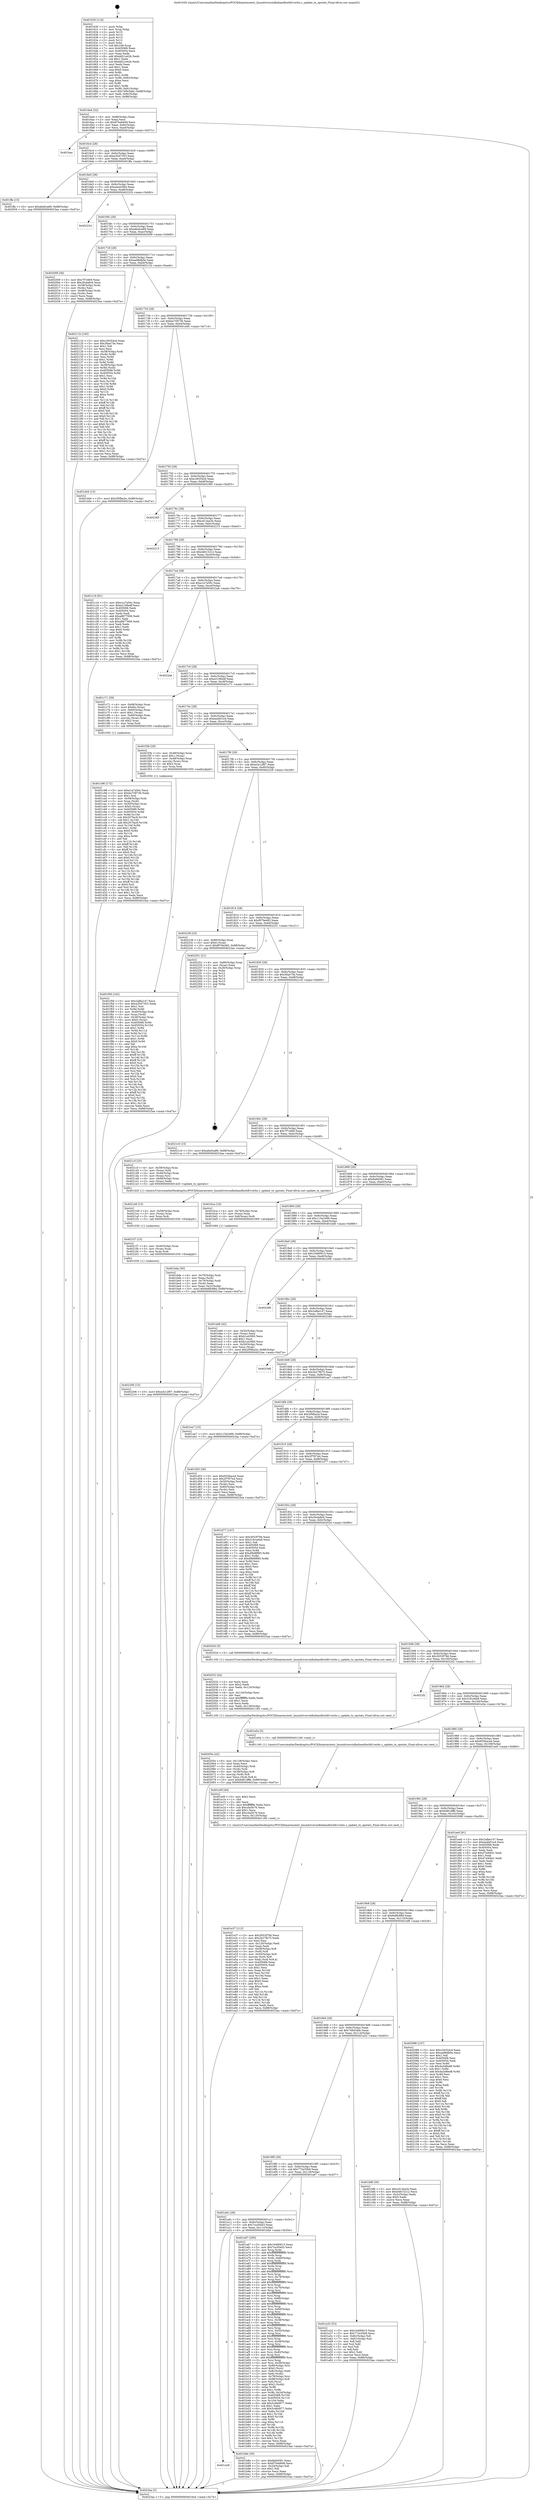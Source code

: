 digraph "0x401630" {
  label = "0x401630 (/mnt/c/Users/mathe/Desktop/tcc/POCII/binaries/extr_linuxdriversinfinibandhwhfi1verbs.c_update_tx_opstats_Final-ollvm.out::main(0))"
  labelloc = "t"
  node[shape=record]

  Entry [label="",width=0.3,height=0.3,shape=circle,fillcolor=black,style=filled]
  "0x4016a4" [label="{
     0x4016a4 [32]\l
     | [instrs]\l
     &nbsp;&nbsp;0x4016a4 \<+6\>: mov -0x88(%rbp),%eax\l
     &nbsp;&nbsp;0x4016aa \<+2\>: mov %eax,%ecx\l
     &nbsp;&nbsp;0x4016ac \<+6\>: sub $0x87beb848,%ecx\l
     &nbsp;&nbsp;0x4016b2 \<+6\>: mov %eax,-0x9c(%rbp)\l
     &nbsp;&nbsp;0x4016b8 \<+6\>: mov %ecx,-0xa0(%rbp)\l
     &nbsp;&nbsp;0x4016be \<+6\>: je 0000000000401bac \<main+0x57c\>\l
  }"]
  "0x401bac" [label="{
     0x401bac\l
  }", style=dashed]
  "0x4016c4" [label="{
     0x4016c4 [28]\l
     | [instrs]\l
     &nbsp;&nbsp;0x4016c4 \<+5\>: jmp 00000000004016c9 \<main+0x99\>\l
     &nbsp;&nbsp;0x4016c9 \<+6\>: mov -0x9c(%rbp),%eax\l
     &nbsp;&nbsp;0x4016cf \<+5\>: sub $0xa35d7353,%eax\l
     &nbsp;&nbsp;0x4016d4 \<+6\>: mov %eax,-0xa4(%rbp)\l
     &nbsp;&nbsp;0x4016da \<+6\>: je 0000000000401ffa \<main+0x9ca\>\l
  }"]
  Exit [label="",width=0.3,height=0.3,shape=circle,fillcolor=black,style=filled,peripheries=2]
  "0x401ffa" [label="{
     0x401ffa [15]\l
     | [instrs]\l
     &nbsp;&nbsp;0x401ffa \<+10\>: movl $0xa6a0ca89,-0x88(%rbp)\l
     &nbsp;&nbsp;0x402004 \<+5\>: jmp 00000000004023aa \<main+0xd7a\>\l
  }"]
  "0x4016e0" [label="{
     0x4016e0 [28]\l
     | [instrs]\l
     &nbsp;&nbsp;0x4016e0 \<+5\>: jmp 00000000004016e5 \<main+0xb5\>\l
     &nbsp;&nbsp;0x4016e5 \<+6\>: mov -0x9c(%rbp),%eax\l
     &nbsp;&nbsp;0x4016eb \<+5\>: sub $0xa4a4c0b4,%eax\l
     &nbsp;&nbsp;0x4016f0 \<+6\>: mov %eax,-0xa8(%rbp)\l
     &nbsp;&nbsp;0x4016f6 \<+6\>: je 0000000000402224 \<main+0xbf4\>\l
  }"]
  "0x402206" [label="{
     0x402206 [15]\l
     | [instrs]\l
     &nbsp;&nbsp;0x402206 \<+10\>: movl $0xecb12f87,-0x88(%rbp)\l
     &nbsp;&nbsp;0x402210 \<+5\>: jmp 00000000004023aa \<main+0xd7a\>\l
  }"]
  "0x402224" [label="{
     0x402224\l
  }", style=dashed]
  "0x4016fc" [label="{
     0x4016fc [28]\l
     | [instrs]\l
     &nbsp;&nbsp;0x4016fc \<+5\>: jmp 0000000000401701 \<main+0xd1\>\l
     &nbsp;&nbsp;0x401701 \<+6\>: mov -0x9c(%rbp),%eax\l
     &nbsp;&nbsp;0x401707 \<+5\>: sub $0xa6a0ca89,%eax\l
     &nbsp;&nbsp;0x40170c \<+6\>: mov %eax,-0xac(%rbp)\l
     &nbsp;&nbsp;0x401712 \<+6\>: je 0000000000402009 \<main+0x9d9\>\l
  }"]
  "0x4021f7" [label="{
     0x4021f7 [15]\l
     | [instrs]\l
     &nbsp;&nbsp;0x4021f7 \<+4\>: mov -0x40(%rbp),%rax\l
     &nbsp;&nbsp;0x4021fb \<+3\>: mov (%rax),%rax\l
     &nbsp;&nbsp;0x4021fe \<+3\>: mov %rax,%rdi\l
     &nbsp;&nbsp;0x402201 \<+5\>: call 0000000000401030 \<free@plt\>\l
     | [calls]\l
     &nbsp;&nbsp;0x401030 \{1\} (unknown)\l
  }"]
  "0x402009" [label="{
     0x402009 [36]\l
     | [instrs]\l
     &nbsp;&nbsp;0x402009 \<+5\>: mov $0x7f7c669,%eax\l
     &nbsp;&nbsp;0x40200e \<+5\>: mov $0x2fcda8c6,%ecx\l
     &nbsp;&nbsp;0x402013 \<+4\>: mov -0x38(%rbp),%rdx\l
     &nbsp;&nbsp;0x402017 \<+2\>: mov (%rdx),%esi\l
     &nbsp;&nbsp;0x402019 \<+4\>: mov -0x48(%rbp),%rdx\l
     &nbsp;&nbsp;0x40201d \<+2\>: cmp (%rdx),%esi\l
     &nbsp;&nbsp;0x40201f \<+3\>: cmovl %ecx,%eax\l
     &nbsp;&nbsp;0x402022 \<+6\>: mov %eax,-0x88(%rbp)\l
     &nbsp;&nbsp;0x402028 \<+5\>: jmp 00000000004023aa \<main+0xd7a\>\l
  }"]
  "0x401718" [label="{
     0x401718 [28]\l
     | [instrs]\l
     &nbsp;&nbsp;0x401718 \<+5\>: jmp 000000000040171d \<main+0xed\>\l
     &nbsp;&nbsp;0x40171d \<+6\>: mov -0x9c(%rbp),%eax\l
     &nbsp;&nbsp;0x401723 \<+5\>: sub $0xaa98db0e,%eax\l
     &nbsp;&nbsp;0x401728 \<+6\>: mov %eax,-0xb0(%rbp)\l
     &nbsp;&nbsp;0x40172e \<+6\>: je 000000000040211b \<main+0xaeb\>\l
  }"]
  "0x4021e8" [label="{
     0x4021e8 [15]\l
     | [instrs]\l
     &nbsp;&nbsp;0x4021e8 \<+4\>: mov -0x58(%rbp),%rax\l
     &nbsp;&nbsp;0x4021ec \<+3\>: mov (%rax),%rax\l
     &nbsp;&nbsp;0x4021ef \<+3\>: mov %rax,%rdi\l
     &nbsp;&nbsp;0x4021f2 \<+5\>: call 0000000000401030 \<free@plt\>\l
     | [calls]\l
     &nbsp;&nbsp;0x401030 \{1\} (unknown)\l
  }"]
  "0x40211b" [label="{
     0x40211b [165]\l
     | [instrs]\l
     &nbsp;&nbsp;0x40211b \<+5\>: mov $0xc28354cd,%eax\l
     &nbsp;&nbsp;0x402120 \<+5\>: mov $0x36ae75e,%ecx\l
     &nbsp;&nbsp;0x402125 \<+2\>: mov $0x1,%dl\l
     &nbsp;&nbsp;0x402127 \<+2\>: xor %esi,%esi\l
     &nbsp;&nbsp;0x402129 \<+4\>: mov -0x38(%rbp),%rdi\l
     &nbsp;&nbsp;0x40212d \<+3\>: mov (%rdi),%r8d\l
     &nbsp;&nbsp;0x402130 \<+3\>: mov %esi,%r9d\l
     &nbsp;&nbsp;0x402133 \<+4\>: sub $0x1,%r9d\l
     &nbsp;&nbsp;0x402137 \<+3\>: sub %r9d,%r8d\l
     &nbsp;&nbsp;0x40213a \<+4\>: mov -0x38(%rbp),%rdi\l
     &nbsp;&nbsp;0x40213e \<+3\>: mov %r8d,(%rdi)\l
     &nbsp;&nbsp;0x402141 \<+8\>: mov 0x405068,%r8d\l
     &nbsp;&nbsp;0x402149 \<+8\>: mov 0x405054,%r9d\l
     &nbsp;&nbsp;0x402151 \<+3\>: sub $0x1,%esi\l
     &nbsp;&nbsp;0x402154 \<+3\>: mov %r8d,%r10d\l
     &nbsp;&nbsp;0x402157 \<+3\>: add %esi,%r10d\l
     &nbsp;&nbsp;0x40215a \<+4\>: imul %r10d,%r8d\l
     &nbsp;&nbsp;0x40215e \<+4\>: and $0x1,%r8d\l
     &nbsp;&nbsp;0x402162 \<+4\>: cmp $0x0,%r8d\l
     &nbsp;&nbsp;0x402166 \<+4\>: sete %r11b\l
     &nbsp;&nbsp;0x40216a \<+4\>: cmp $0xa,%r9d\l
     &nbsp;&nbsp;0x40216e \<+3\>: setl %bl\l
     &nbsp;&nbsp;0x402171 \<+3\>: mov %r11b,%r14b\l
     &nbsp;&nbsp;0x402174 \<+4\>: xor $0xff,%r14b\l
     &nbsp;&nbsp;0x402178 \<+3\>: mov %bl,%r15b\l
     &nbsp;&nbsp;0x40217b \<+4\>: xor $0xff,%r15b\l
     &nbsp;&nbsp;0x40217f \<+3\>: xor $0x0,%dl\l
     &nbsp;&nbsp;0x402182 \<+3\>: mov %r14b,%r12b\l
     &nbsp;&nbsp;0x402185 \<+4\>: and $0x0,%r12b\l
     &nbsp;&nbsp;0x402189 \<+3\>: and %dl,%r11b\l
     &nbsp;&nbsp;0x40218c \<+3\>: mov %r15b,%r13b\l
     &nbsp;&nbsp;0x40218f \<+4\>: and $0x0,%r13b\l
     &nbsp;&nbsp;0x402193 \<+2\>: and %dl,%bl\l
     &nbsp;&nbsp;0x402195 \<+3\>: or %r11b,%r12b\l
     &nbsp;&nbsp;0x402198 \<+3\>: or %bl,%r13b\l
     &nbsp;&nbsp;0x40219b \<+3\>: xor %r13b,%r12b\l
     &nbsp;&nbsp;0x40219e \<+3\>: or %r15b,%r14b\l
     &nbsp;&nbsp;0x4021a1 \<+4\>: xor $0xff,%r14b\l
     &nbsp;&nbsp;0x4021a5 \<+3\>: or $0x0,%dl\l
     &nbsp;&nbsp;0x4021a8 \<+3\>: and %dl,%r14b\l
     &nbsp;&nbsp;0x4021ab \<+3\>: or %r14b,%r12b\l
     &nbsp;&nbsp;0x4021ae \<+4\>: test $0x1,%r12b\l
     &nbsp;&nbsp;0x4021b2 \<+3\>: cmovne %ecx,%eax\l
     &nbsp;&nbsp;0x4021b5 \<+6\>: mov %eax,-0x88(%rbp)\l
     &nbsp;&nbsp;0x4021bb \<+5\>: jmp 00000000004023aa \<main+0xd7a\>\l
  }"]
  "0x401734" [label="{
     0x401734 [28]\l
     | [instrs]\l
     &nbsp;&nbsp;0x401734 \<+5\>: jmp 0000000000401739 \<main+0x109\>\l
     &nbsp;&nbsp;0x401739 \<+6\>: mov -0x9c(%rbp),%eax\l
     &nbsp;&nbsp;0x40173f \<+5\>: sub $0xba759736,%eax\l
     &nbsp;&nbsp;0x401744 \<+6\>: mov %eax,-0xb4(%rbp)\l
     &nbsp;&nbsp;0x40174a \<+6\>: je 0000000000401d44 \<main+0x714\>\l
  }"]
  "0x40205e" [label="{
     0x40205e [42]\l
     | [instrs]\l
     &nbsp;&nbsp;0x40205e \<+6\>: mov -0x128(%rbp),%ecx\l
     &nbsp;&nbsp;0x402064 \<+3\>: imul %eax,%ecx\l
     &nbsp;&nbsp;0x402067 \<+4\>: mov -0x40(%rbp),%rdi\l
     &nbsp;&nbsp;0x40206b \<+3\>: mov (%rdi),%rdi\l
     &nbsp;&nbsp;0x40206e \<+4\>: mov -0x38(%rbp),%r8\l
     &nbsp;&nbsp;0x402072 \<+3\>: movslq (%r8),%r8\l
     &nbsp;&nbsp;0x402075 \<+4\>: mov %ecx,(%rdi,%r8,4)\l
     &nbsp;&nbsp;0x402079 \<+10\>: movl $0x6d81dffd,-0x88(%rbp)\l
     &nbsp;&nbsp;0x402083 \<+5\>: jmp 00000000004023aa \<main+0xd7a\>\l
  }"]
  "0x401d44" [label="{
     0x401d44 [15]\l
     | [instrs]\l
     &nbsp;&nbsp;0x401d44 \<+10\>: movl $0x2f5fba2e,-0x88(%rbp)\l
     &nbsp;&nbsp;0x401d4e \<+5\>: jmp 00000000004023aa \<main+0xd7a\>\l
  }"]
  "0x401750" [label="{
     0x401750 [28]\l
     | [instrs]\l
     &nbsp;&nbsp;0x401750 \<+5\>: jmp 0000000000401755 \<main+0x125\>\l
     &nbsp;&nbsp;0x401755 \<+6\>: mov -0x9c(%rbp),%eax\l
     &nbsp;&nbsp;0x40175b \<+5\>: sub $0xc28354cd,%eax\l
     &nbsp;&nbsp;0x401760 \<+6\>: mov %eax,-0xb8(%rbp)\l
     &nbsp;&nbsp;0x401766 \<+6\>: je 0000000000402385 \<main+0xd55\>\l
  }"]
  "0x402032" [label="{
     0x402032 [44]\l
     | [instrs]\l
     &nbsp;&nbsp;0x402032 \<+2\>: xor %ecx,%ecx\l
     &nbsp;&nbsp;0x402034 \<+5\>: mov $0x2,%edx\l
     &nbsp;&nbsp;0x402039 \<+6\>: mov %edx,-0x124(%rbp)\l
     &nbsp;&nbsp;0x40203f \<+1\>: cltd\l
     &nbsp;&nbsp;0x402040 \<+6\>: mov -0x124(%rbp),%esi\l
     &nbsp;&nbsp;0x402046 \<+2\>: idiv %esi\l
     &nbsp;&nbsp;0x402048 \<+6\>: imul $0xfffffffe,%edx,%edx\l
     &nbsp;&nbsp;0x40204e \<+3\>: sub $0x1,%ecx\l
     &nbsp;&nbsp;0x402051 \<+2\>: sub %ecx,%edx\l
     &nbsp;&nbsp;0x402053 \<+6\>: mov %edx,-0x128(%rbp)\l
     &nbsp;&nbsp;0x402059 \<+5\>: call 0000000000401160 \<next_i\>\l
     | [calls]\l
     &nbsp;&nbsp;0x401160 \{1\} (/mnt/c/Users/mathe/Desktop/tcc/POCII/binaries/extr_linuxdriversinfinibandhwhfi1verbs.c_update_tx_opstats_Final-ollvm.out::next_i)\l
  }"]
  "0x402385" [label="{
     0x402385\l
  }", style=dashed]
  "0x40176c" [label="{
     0x40176c [28]\l
     | [instrs]\l
     &nbsp;&nbsp;0x40176c \<+5\>: jmp 0000000000401771 \<main+0x141\>\l
     &nbsp;&nbsp;0x401771 \<+6\>: mov -0x9c(%rbp),%eax\l
     &nbsp;&nbsp;0x401777 \<+5\>: sub $0xcd13ea3e,%eax\l
     &nbsp;&nbsp;0x40177c \<+6\>: mov %eax,-0xbc(%rbp)\l
     &nbsp;&nbsp;0x401782 \<+6\>: je 0000000000402215 \<main+0xbe5\>\l
  }"]
  "0x401f58" [label="{
     0x401f58 [162]\l
     | [instrs]\l
     &nbsp;&nbsp;0x401f58 \<+5\>: mov $0x2afbe147,%ecx\l
     &nbsp;&nbsp;0x401f5d \<+5\>: mov $0xa35d7353,%edx\l
     &nbsp;&nbsp;0x401f62 \<+3\>: mov $0x1,%sil\l
     &nbsp;&nbsp;0x401f65 \<+3\>: xor %r8d,%r8d\l
     &nbsp;&nbsp;0x401f68 \<+4\>: mov -0x40(%rbp),%rdi\l
     &nbsp;&nbsp;0x401f6c \<+3\>: mov %rax,(%rdi)\l
     &nbsp;&nbsp;0x401f6f \<+4\>: mov -0x38(%rbp),%rax\l
     &nbsp;&nbsp;0x401f73 \<+6\>: movl $0x0,(%rax)\l
     &nbsp;&nbsp;0x401f79 \<+8\>: mov 0x405068,%r9d\l
     &nbsp;&nbsp;0x401f81 \<+8\>: mov 0x405054,%r10d\l
     &nbsp;&nbsp;0x401f89 \<+4\>: sub $0x1,%r8d\l
     &nbsp;&nbsp;0x401f8d \<+3\>: mov %r9d,%r11d\l
     &nbsp;&nbsp;0x401f90 \<+3\>: add %r8d,%r11d\l
     &nbsp;&nbsp;0x401f93 \<+4\>: imul %r11d,%r9d\l
     &nbsp;&nbsp;0x401f97 \<+4\>: and $0x1,%r9d\l
     &nbsp;&nbsp;0x401f9b \<+4\>: cmp $0x0,%r9d\l
     &nbsp;&nbsp;0x401f9f \<+3\>: sete %bl\l
     &nbsp;&nbsp;0x401fa2 \<+4\>: cmp $0xa,%r10d\l
     &nbsp;&nbsp;0x401fa6 \<+4\>: setl %r14b\l
     &nbsp;&nbsp;0x401faa \<+3\>: mov %bl,%r15b\l
     &nbsp;&nbsp;0x401fad \<+4\>: xor $0xff,%r15b\l
     &nbsp;&nbsp;0x401fb1 \<+3\>: mov %r14b,%r12b\l
     &nbsp;&nbsp;0x401fb4 \<+4\>: xor $0xff,%r12b\l
     &nbsp;&nbsp;0x401fb8 \<+4\>: xor $0x0,%sil\l
     &nbsp;&nbsp;0x401fbc \<+3\>: mov %r15b,%r13b\l
     &nbsp;&nbsp;0x401fbf \<+4\>: and $0x0,%r13b\l
     &nbsp;&nbsp;0x401fc3 \<+3\>: and %sil,%bl\l
     &nbsp;&nbsp;0x401fc6 \<+3\>: mov %r12b,%al\l
     &nbsp;&nbsp;0x401fc9 \<+2\>: and $0x0,%al\l
     &nbsp;&nbsp;0x401fcb \<+3\>: and %sil,%r14b\l
     &nbsp;&nbsp;0x401fce \<+3\>: or %bl,%r13b\l
     &nbsp;&nbsp;0x401fd1 \<+3\>: or %r14b,%al\l
     &nbsp;&nbsp;0x401fd4 \<+3\>: xor %al,%r13b\l
     &nbsp;&nbsp;0x401fd7 \<+3\>: or %r12b,%r15b\l
     &nbsp;&nbsp;0x401fda \<+4\>: xor $0xff,%r15b\l
     &nbsp;&nbsp;0x401fde \<+4\>: or $0x0,%sil\l
     &nbsp;&nbsp;0x401fe2 \<+3\>: and %sil,%r15b\l
     &nbsp;&nbsp;0x401fe5 \<+3\>: or %r15b,%r13b\l
     &nbsp;&nbsp;0x401fe8 \<+4\>: test $0x1,%r13b\l
     &nbsp;&nbsp;0x401fec \<+3\>: cmovne %edx,%ecx\l
     &nbsp;&nbsp;0x401fef \<+6\>: mov %ecx,-0x88(%rbp)\l
     &nbsp;&nbsp;0x401ff5 \<+5\>: jmp 00000000004023aa \<main+0xd7a\>\l
  }"]
  "0x402215" [label="{
     0x402215\l
  }", style=dashed]
  "0x401788" [label="{
     0x401788 [28]\l
     | [instrs]\l
     &nbsp;&nbsp;0x401788 \<+5\>: jmp 000000000040178d \<main+0x15d\>\l
     &nbsp;&nbsp;0x40178d \<+6\>: mov -0x9c(%rbp),%eax\l
     &nbsp;&nbsp;0x401793 \<+5\>: sub $0xd4615212,%eax\l
     &nbsp;&nbsp;0x401798 \<+6\>: mov %eax,-0xc0(%rbp)\l
     &nbsp;&nbsp;0x40179e \<+6\>: je 0000000000401c16 \<main+0x5e6\>\l
  }"]
  "0x401e37" [label="{
     0x401e37 [112]\l
     | [instrs]\l
     &nbsp;&nbsp;0x401e37 \<+5\>: mov $0x3053f79d,%ecx\l
     &nbsp;&nbsp;0x401e3c \<+5\>: mov $0x2b27fb75,%edx\l
     &nbsp;&nbsp;0x401e41 \<+2\>: xor %esi,%esi\l
     &nbsp;&nbsp;0x401e43 \<+6\>: mov -0x120(%rbp),%edi\l
     &nbsp;&nbsp;0x401e49 \<+3\>: imul %eax,%edi\l
     &nbsp;&nbsp;0x401e4c \<+4\>: mov -0x58(%rbp),%r8\l
     &nbsp;&nbsp;0x401e50 \<+3\>: mov (%r8),%r8\l
     &nbsp;&nbsp;0x401e53 \<+4\>: mov -0x50(%rbp),%r9\l
     &nbsp;&nbsp;0x401e57 \<+3\>: movslq (%r9),%r9\l
     &nbsp;&nbsp;0x401e5a \<+4\>: mov %edi,(%r8,%r9,4)\l
     &nbsp;&nbsp;0x401e5e \<+7\>: mov 0x405068,%eax\l
     &nbsp;&nbsp;0x401e65 \<+7\>: mov 0x405054,%edi\l
     &nbsp;&nbsp;0x401e6c \<+3\>: sub $0x1,%esi\l
     &nbsp;&nbsp;0x401e6f \<+3\>: mov %eax,%r10d\l
     &nbsp;&nbsp;0x401e72 \<+3\>: add %esi,%r10d\l
     &nbsp;&nbsp;0x401e75 \<+4\>: imul %r10d,%eax\l
     &nbsp;&nbsp;0x401e79 \<+3\>: and $0x1,%eax\l
     &nbsp;&nbsp;0x401e7c \<+3\>: cmp $0x0,%eax\l
     &nbsp;&nbsp;0x401e7f \<+4\>: sete %r11b\l
     &nbsp;&nbsp;0x401e83 \<+3\>: cmp $0xa,%edi\l
     &nbsp;&nbsp;0x401e86 \<+3\>: setl %bl\l
     &nbsp;&nbsp;0x401e89 \<+3\>: mov %r11b,%r14b\l
     &nbsp;&nbsp;0x401e8c \<+3\>: and %bl,%r14b\l
     &nbsp;&nbsp;0x401e8f \<+3\>: xor %bl,%r11b\l
     &nbsp;&nbsp;0x401e92 \<+3\>: or %r11b,%r14b\l
     &nbsp;&nbsp;0x401e95 \<+4\>: test $0x1,%r14b\l
     &nbsp;&nbsp;0x401e99 \<+3\>: cmovne %edx,%ecx\l
     &nbsp;&nbsp;0x401e9c \<+6\>: mov %ecx,-0x88(%rbp)\l
     &nbsp;&nbsp;0x401ea2 \<+5\>: jmp 00000000004023aa \<main+0xd7a\>\l
  }"]
  "0x401c16" [label="{
     0x401c16 [91]\l
     | [instrs]\l
     &nbsp;&nbsp;0x401c16 \<+5\>: mov $0xe1a7a50c,%eax\l
     &nbsp;&nbsp;0x401c1b \<+5\>: mov $0xe2196edf,%ecx\l
     &nbsp;&nbsp;0x401c20 \<+7\>: mov 0x405068,%edx\l
     &nbsp;&nbsp;0x401c27 \<+7\>: mov 0x405054,%esi\l
     &nbsp;&nbsp;0x401c2e \<+2\>: mov %edx,%edi\l
     &nbsp;&nbsp;0x401c30 \<+6\>: add $0xa8877606,%edi\l
     &nbsp;&nbsp;0x401c36 \<+3\>: sub $0x1,%edi\l
     &nbsp;&nbsp;0x401c39 \<+6\>: sub $0xa8877606,%edi\l
     &nbsp;&nbsp;0x401c3f \<+3\>: imul %edi,%edx\l
     &nbsp;&nbsp;0x401c42 \<+3\>: and $0x1,%edx\l
     &nbsp;&nbsp;0x401c45 \<+3\>: cmp $0x0,%edx\l
     &nbsp;&nbsp;0x401c48 \<+4\>: sete %r8b\l
     &nbsp;&nbsp;0x401c4c \<+3\>: cmp $0xa,%esi\l
     &nbsp;&nbsp;0x401c4f \<+4\>: setl %r9b\l
     &nbsp;&nbsp;0x401c53 \<+3\>: mov %r8b,%r10b\l
     &nbsp;&nbsp;0x401c56 \<+3\>: and %r9b,%r10b\l
     &nbsp;&nbsp;0x401c59 \<+3\>: xor %r9b,%r8b\l
     &nbsp;&nbsp;0x401c5c \<+3\>: or %r8b,%r10b\l
     &nbsp;&nbsp;0x401c5f \<+4\>: test $0x1,%r10b\l
     &nbsp;&nbsp;0x401c63 \<+3\>: cmovne %ecx,%eax\l
     &nbsp;&nbsp;0x401c66 \<+6\>: mov %eax,-0x88(%rbp)\l
     &nbsp;&nbsp;0x401c6c \<+5\>: jmp 00000000004023aa \<main+0xd7a\>\l
  }"]
  "0x4017a4" [label="{
     0x4017a4 [28]\l
     | [instrs]\l
     &nbsp;&nbsp;0x4017a4 \<+5\>: jmp 00000000004017a9 \<main+0x179\>\l
     &nbsp;&nbsp;0x4017a9 \<+6\>: mov -0x9c(%rbp),%eax\l
     &nbsp;&nbsp;0x4017af \<+5\>: sub $0xe1a7a50c,%eax\l
     &nbsp;&nbsp;0x4017b4 \<+6\>: mov %eax,-0xc4(%rbp)\l
     &nbsp;&nbsp;0x4017ba \<+6\>: je 00000000004022ab \<main+0xc7b\>\l
  }"]
  "0x401e0f" [label="{
     0x401e0f [40]\l
     | [instrs]\l
     &nbsp;&nbsp;0x401e0f \<+5\>: mov $0x2,%ecx\l
     &nbsp;&nbsp;0x401e14 \<+1\>: cltd\l
     &nbsp;&nbsp;0x401e15 \<+2\>: idiv %ecx\l
     &nbsp;&nbsp;0x401e17 \<+6\>: imul $0xfffffffe,%edx,%ecx\l
     &nbsp;&nbsp;0x401e1d \<+6\>: sub $0xc0a5b76,%ecx\l
     &nbsp;&nbsp;0x401e23 \<+3\>: add $0x1,%ecx\l
     &nbsp;&nbsp;0x401e26 \<+6\>: add $0xc0a5b76,%ecx\l
     &nbsp;&nbsp;0x401e2c \<+6\>: mov %ecx,-0x120(%rbp)\l
     &nbsp;&nbsp;0x401e32 \<+5\>: call 0000000000401160 \<next_i\>\l
     | [calls]\l
     &nbsp;&nbsp;0x401160 \{1\} (/mnt/c/Users/mathe/Desktop/tcc/POCII/binaries/extr_linuxdriversinfinibandhwhfi1verbs.c_update_tx_opstats_Final-ollvm.out::next_i)\l
  }"]
  "0x4022ab" [label="{
     0x4022ab\l
  }", style=dashed]
  "0x4017c0" [label="{
     0x4017c0 [28]\l
     | [instrs]\l
     &nbsp;&nbsp;0x4017c0 \<+5\>: jmp 00000000004017c5 \<main+0x195\>\l
     &nbsp;&nbsp;0x4017c5 \<+6\>: mov -0x9c(%rbp),%eax\l
     &nbsp;&nbsp;0x4017cb \<+5\>: sub $0xe2196edf,%eax\l
     &nbsp;&nbsp;0x4017d0 \<+6\>: mov %eax,-0xc8(%rbp)\l
     &nbsp;&nbsp;0x4017d6 \<+6\>: je 0000000000401c71 \<main+0x641\>\l
  }"]
  "0x401c98" [label="{
     0x401c98 [172]\l
     | [instrs]\l
     &nbsp;&nbsp;0x401c98 \<+5\>: mov $0xe1a7a50c,%ecx\l
     &nbsp;&nbsp;0x401c9d \<+5\>: mov $0xba759736,%edx\l
     &nbsp;&nbsp;0x401ca2 \<+3\>: mov $0x1,%sil\l
     &nbsp;&nbsp;0x401ca5 \<+4\>: mov -0x58(%rbp),%rdi\l
     &nbsp;&nbsp;0x401ca9 \<+3\>: mov %rax,(%rdi)\l
     &nbsp;&nbsp;0x401cac \<+4\>: mov -0x50(%rbp),%rax\l
     &nbsp;&nbsp;0x401cb0 \<+6\>: movl $0x0,(%rax)\l
     &nbsp;&nbsp;0x401cb6 \<+8\>: mov 0x405068,%r8d\l
     &nbsp;&nbsp;0x401cbe \<+8\>: mov 0x405054,%r9d\l
     &nbsp;&nbsp;0x401cc6 \<+3\>: mov %r8d,%r10d\l
     &nbsp;&nbsp;0x401cc9 \<+7\>: sub $0x207fac9,%r10d\l
     &nbsp;&nbsp;0x401cd0 \<+4\>: sub $0x1,%r10d\l
     &nbsp;&nbsp;0x401cd4 \<+7\>: add $0x207fac9,%r10d\l
     &nbsp;&nbsp;0x401cdb \<+4\>: imul %r10d,%r8d\l
     &nbsp;&nbsp;0x401cdf \<+4\>: and $0x1,%r8d\l
     &nbsp;&nbsp;0x401ce3 \<+4\>: cmp $0x0,%r8d\l
     &nbsp;&nbsp;0x401ce7 \<+4\>: sete %r11b\l
     &nbsp;&nbsp;0x401ceb \<+4\>: cmp $0xa,%r9d\l
     &nbsp;&nbsp;0x401cef \<+3\>: setl %bl\l
     &nbsp;&nbsp;0x401cf2 \<+3\>: mov %r11b,%r14b\l
     &nbsp;&nbsp;0x401cf5 \<+4\>: xor $0xff,%r14b\l
     &nbsp;&nbsp;0x401cf9 \<+3\>: mov %bl,%r15b\l
     &nbsp;&nbsp;0x401cfc \<+4\>: xor $0xff,%r15b\l
     &nbsp;&nbsp;0x401d00 \<+4\>: xor $0x0,%sil\l
     &nbsp;&nbsp;0x401d04 \<+3\>: mov %r14b,%r12b\l
     &nbsp;&nbsp;0x401d07 \<+4\>: and $0x0,%r12b\l
     &nbsp;&nbsp;0x401d0b \<+3\>: and %sil,%r11b\l
     &nbsp;&nbsp;0x401d0e \<+3\>: mov %r15b,%r13b\l
     &nbsp;&nbsp;0x401d11 \<+4\>: and $0x0,%r13b\l
     &nbsp;&nbsp;0x401d15 \<+3\>: and %sil,%bl\l
     &nbsp;&nbsp;0x401d18 \<+3\>: or %r11b,%r12b\l
     &nbsp;&nbsp;0x401d1b \<+3\>: or %bl,%r13b\l
     &nbsp;&nbsp;0x401d1e \<+3\>: xor %r13b,%r12b\l
     &nbsp;&nbsp;0x401d21 \<+3\>: or %r15b,%r14b\l
     &nbsp;&nbsp;0x401d24 \<+4\>: xor $0xff,%r14b\l
     &nbsp;&nbsp;0x401d28 \<+4\>: or $0x0,%sil\l
     &nbsp;&nbsp;0x401d2c \<+3\>: and %sil,%r14b\l
     &nbsp;&nbsp;0x401d2f \<+3\>: or %r14b,%r12b\l
     &nbsp;&nbsp;0x401d32 \<+4\>: test $0x1,%r12b\l
     &nbsp;&nbsp;0x401d36 \<+3\>: cmovne %edx,%ecx\l
     &nbsp;&nbsp;0x401d39 \<+6\>: mov %ecx,-0x88(%rbp)\l
     &nbsp;&nbsp;0x401d3f \<+5\>: jmp 00000000004023aa \<main+0xd7a\>\l
  }"]
  "0x401c71" [label="{
     0x401c71 [39]\l
     | [instrs]\l
     &nbsp;&nbsp;0x401c71 \<+4\>: mov -0x68(%rbp),%rax\l
     &nbsp;&nbsp;0x401c75 \<+6\>: movl $0x64,(%rax)\l
     &nbsp;&nbsp;0x401c7b \<+4\>: mov -0x60(%rbp),%rax\l
     &nbsp;&nbsp;0x401c7f \<+6\>: movl $0x1,(%rax)\l
     &nbsp;&nbsp;0x401c85 \<+4\>: mov -0x60(%rbp),%rax\l
     &nbsp;&nbsp;0x401c89 \<+3\>: movslq (%rax),%rax\l
     &nbsp;&nbsp;0x401c8c \<+4\>: shl $0x2,%rax\l
     &nbsp;&nbsp;0x401c90 \<+3\>: mov %rax,%rdi\l
     &nbsp;&nbsp;0x401c93 \<+5\>: call 0000000000401050 \<malloc@plt\>\l
     | [calls]\l
     &nbsp;&nbsp;0x401050 \{1\} (unknown)\l
  }"]
  "0x4017dc" [label="{
     0x4017dc [28]\l
     | [instrs]\l
     &nbsp;&nbsp;0x4017dc \<+5\>: jmp 00000000004017e1 \<main+0x1b1\>\l
     &nbsp;&nbsp;0x4017e1 \<+6\>: mov -0x9c(%rbp),%eax\l
     &nbsp;&nbsp;0x4017e7 \<+5\>: sub $0xea4b01e4,%eax\l
     &nbsp;&nbsp;0x4017ec \<+6\>: mov %eax,-0xcc(%rbp)\l
     &nbsp;&nbsp;0x4017f2 \<+6\>: je 0000000000401f3b \<main+0x90b\>\l
  }"]
  "0x401bda" [label="{
     0x401bda [30]\l
     | [instrs]\l
     &nbsp;&nbsp;0x401bda \<+4\>: mov -0x70(%rbp),%rdi\l
     &nbsp;&nbsp;0x401bde \<+2\>: mov %eax,(%rdi)\l
     &nbsp;&nbsp;0x401be0 \<+4\>: mov -0x70(%rbp),%rdi\l
     &nbsp;&nbsp;0x401be4 \<+2\>: mov (%rdi),%eax\l
     &nbsp;&nbsp;0x401be6 \<+3\>: mov %eax,-0x2c(%rbp)\l
     &nbsp;&nbsp;0x401be9 \<+10\>: movl $0x6e8fc88d,-0x88(%rbp)\l
     &nbsp;&nbsp;0x401bf3 \<+5\>: jmp 00000000004023aa \<main+0xd7a\>\l
  }"]
  "0x401f3b" [label="{
     0x401f3b [29]\l
     | [instrs]\l
     &nbsp;&nbsp;0x401f3b \<+4\>: mov -0x48(%rbp),%rax\l
     &nbsp;&nbsp;0x401f3f \<+6\>: movl $0x1,(%rax)\l
     &nbsp;&nbsp;0x401f45 \<+4\>: mov -0x48(%rbp),%rax\l
     &nbsp;&nbsp;0x401f49 \<+3\>: movslq (%rax),%rax\l
     &nbsp;&nbsp;0x401f4c \<+4\>: shl $0x2,%rax\l
     &nbsp;&nbsp;0x401f50 \<+3\>: mov %rax,%rdi\l
     &nbsp;&nbsp;0x401f53 \<+5\>: call 0000000000401050 \<malloc@plt\>\l
     | [calls]\l
     &nbsp;&nbsp;0x401050 \{1\} (unknown)\l
  }"]
  "0x4017f8" [label="{
     0x4017f8 [28]\l
     | [instrs]\l
     &nbsp;&nbsp;0x4017f8 \<+5\>: jmp 00000000004017fd \<main+0x1cd\>\l
     &nbsp;&nbsp;0x4017fd \<+6\>: mov -0x9c(%rbp),%eax\l
     &nbsp;&nbsp;0x401803 \<+5\>: sub $0xecb12f87,%eax\l
     &nbsp;&nbsp;0x401808 \<+6\>: mov %eax,-0xd0(%rbp)\l
     &nbsp;&nbsp;0x40180e \<+6\>: je 0000000000402238 \<main+0xc08\>\l
  }"]
  "0x401a28" [label="{
     0x401a28\l
  }", style=dashed]
  "0x402238" [label="{
     0x402238 [25]\l
     | [instrs]\l
     &nbsp;&nbsp;0x402238 \<+4\>: mov -0x80(%rbp),%rax\l
     &nbsp;&nbsp;0x40223c \<+6\>: movl $0x0,(%rax)\l
     &nbsp;&nbsp;0x402242 \<+10\>: movl $0xf979e483,-0x88(%rbp)\l
     &nbsp;&nbsp;0x40224c \<+5\>: jmp 00000000004023aa \<main+0xd7a\>\l
  }"]
  "0x401814" [label="{
     0x401814 [28]\l
     | [instrs]\l
     &nbsp;&nbsp;0x401814 \<+5\>: jmp 0000000000401819 \<main+0x1e9\>\l
     &nbsp;&nbsp;0x401819 \<+6\>: mov -0x9c(%rbp),%eax\l
     &nbsp;&nbsp;0x40181f \<+5\>: sub $0xf979e483,%eax\l
     &nbsp;&nbsp;0x401824 \<+6\>: mov %eax,-0xd4(%rbp)\l
     &nbsp;&nbsp;0x40182a \<+6\>: je 0000000000402251 \<main+0xc21\>\l
  }"]
  "0x401b8e" [label="{
     0x401b8e [30]\l
     | [instrs]\l
     &nbsp;&nbsp;0x401b8e \<+5\>: mov $0x8a94581,%eax\l
     &nbsp;&nbsp;0x401b93 \<+5\>: mov $0x87beb848,%ecx\l
     &nbsp;&nbsp;0x401b98 \<+3\>: mov -0x2d(%rbp),%dl\l
     &nbsp;&nbsp;0x401b9b \<+3\>: test $0x1,%dl\l
     &nbsp;&nbsp;0x401b9e \<+3\>: cmovne %ecx,%eax\l
     &nbsp;&nbsp;0x401ba1 \<+6\>: mov %eax,-0x88(%rbp)\l
     &nbsp;&nbsp;0x401ba7 \<+5\>: jmp 00000000004023aa \<main+0xd7a\>\l
  }"]
  "0x402251" [label="{
     0x402251 [21]\l
     | [instrs]\l
     &nbsp;&nbsp;0x402251 \<+4\>: mov -0x80(%rbp),%rax\l
     &nbsp;&nbsp;0x402255 \<+2\>: mov (%rax),%eax\l
     &nbsp;&nbsp;0x402257 \<+4\>: lea -0x28(%rbp),%rsp\l
     &nbsp;&nbsp;0x40225b \<+1\>: pop %rbx\l
     &nbsp;&nbsp;0x40225c \<+2\>: pop %r12\l
     &nbsp;&nbsp;0x40225e \<+2\>: pop %r13\l
     &nbsp;&nbsp;0x402260 \<+2\>: pop %r14\l
     &nbsp;&nbsp;0x402262 \<+2\>: pop %r15\l
     &nbsp;&nbsp;0x402264 \<+1\>: pop %rbp\l
     &nbsp;&nbsp;0x402265 \<+1\>: ret\l
  }"]
  "0x401830" [label="{
     0x401830 [28]\l
     | [instrs]\l
     &nbsp;&nbsp;0x401830 \<+5\>: jmp 0000000000401835 \<main+0x205\>\l
     &nbsp;&nbsp;0x401835 \<+6\>: mov -0x9c(%rbp),%eax\l
     &nbsp;&nbsp;0x40183b \<+5\>: sub $0x36ae75e,%eax\l
     &nbsp;&nbsp;0x401840 \<+6\>: mov %eax,-0xd8(%rbp)\l
     &nbsp;&nbsp;0x401846 \<+6\>: je 00000000004021c0 \<main+0xb90\>\l
  }"]
  "0x401a0c" [label="{
     0x401a0c [28]\l
     | [instrs]\l
     &nbsp;&nbsp;0x401a0c \<+5\>: jmp 0000000000401a11 \<main+0x3e1\>\l
     &nbsp;&nbsp;0x401a11 \<+6\>: mov -0x9c(%rbp),%eax\l
     &nbsp;&nbsp;0x401a17 \<+5\>: sub $0x7ca30443,%eax\l
     &nbsp;&nbsp;0x401a1c \<+6\>: mov %eax,-0x11c(%rbp)\l
     &nbsp;&nbsp;0x401a22 \<+6\>: je 0000000000401b8e \<main+0x55e\>\l
  }"]
  "0x4021c0" [label="{
     0x4021c0 [15]\l
     | [instrs]\l
     &nbsp;&nbsp;0x4021c0 \<+10\>: movl $0xa6a0ca89,-0x88(%rbp)\l
     &nbsp;&nbsp;0x4021ca \<+5\>: jmp 00000000004023aa \<main+0xd7a\>\l
  }"]
  "0x40184c" [label="{
     0x40184c [28]\l
     | [instrs]\l
     &nbsp;&nbsp;0x40184c \<+5\>: jmp 0000000000401851 \<main+0x221\>\l
     &nbsp;&nbsp;0x401851 \<+6\>: mov -0x9c(%rbp),%eax\l
     &nbsp;&nbsp;0x401857 \<+5\>: sub $0x7f7c669,%eax\l
     &nbsp;&nbsp;0x40185c \<+6\>: mov %eax,-0xdc(%rbp)\l
     &nbsp;&nbsp;0x401862 \<+6\>: je 00000000004021cf \<main+0xb9f\>\l
  }"]
  "0x401a67" [label="{
     0x401a67 [295]\l
     | [instrs]\l
     &nbsp;&nbsp;0x401a67 \<+5\>: mov $0x16480615,%eax\l
     &nbsp;&nbsp;0x401a6c \<+5\>: mov $0x7ca30443,%ecx\l
     &nbsp;&nbsp;0x401a71 \<+3\>: mov %rsp,%rdx\l
     &nbsp;&nbsp;0x401a74 \<+4\>: add $0xfffffffffffffff0,%rdx\l
     &nbsp;&nbsp;0x401a78 \<+3\>: mov %rdx,%rsp\l
     &nbsp;&nbsp;0x401a7b \<+4\>: mov %rdx,-0x80(%rbp)\l
     &nbsp;&nbsp;0x401a7f \<+3\>: mov %rsp,%rdx\l
     &nbsp;&nbsp;0x401a82 \<+4\>: add $0xfffffffffffffff0,%rdx\l
     &nbsp;&nbsp;0x401a86 \<+3\>: mov %rdx,%rsp\l
     &nbsp;&nbsp;0x401a89 \<+3\>: mov %rsp,%rsi\l
     &nbsp;&nbsp;0x401a8c \<+4\>: add $0xfffffffffffffff0,%rsi\l
     &nbsp;&nbsp;0x401a90 \<+3\>: mov %rsi,%rsp\l
     &nbsp;&nbsp;0x401a93 \<+4\>: mov %rsi,-0x78(%rbp)\l
     &nbsp;&nbsp;0x401a97 \<+3\>: mov %rsp,%rsi\l
     &nbsp;&nbsp;0x401a9a \<+4\>: add $0xfffffffffffffff0,%rsi\l
     &nbsp;&nbsp;0x401a9e \<+3\>: mov %rsi,%rsp\l
     &nbsp;&nbsp;0x401aa1 \<+4\>: mov %rsi,-0x70(%rbp)\l
     &nbsp;&nbsp;0x401aa5 \<+3\>: mov %rsp,%rsi\l
     &nbsp;&nbsp;0x401aa8 \<+4\>: add $0xfffffffffffffff0,%rsi\l
     &nbsp;&nbsp;0x401aac \<+3\>: mov %rsi,%rsp\l
     &nbsp;&nbsp;0x401aaf \<+4\>: mov %rsi,-0x68(%rbp)\l
     &nbsp;&nbsp;0x401ab3 \<+3\>: mov %rsp,%rsi\l
     &nbsp;&nbsp;0x401ab6 \<+4\>: add $0xfffffffffffffff0,%rsi\l
     &nbsp;&nbsp;0x401aba \<+3\>: mov %rsi,%rsp\l
     &nbsp;&nbsp;0x401abd \<+4\>: mov %rsi,-0x60(%rbp)\l
     &nbsp;&nbsp;0x401ac1 \<+3\>: mov %rsp,%rsi\l
     &nbsp;&nbsp;0x401ac4 \<+4\>: add $0xfffffffffffffff0,%rsi\l
     &nbsp;&nbsp;0x401ac8 \<+3\>: mov %rsi,%rsp\l
     &nbsp;&nbsp;0x401acb \<+4\>: mov %rsi,-0x58(%rbp)\l
     &nbsp;&nbsp;0x401acf \<+3\>: mov %rsp,%rsi\l
     &nbsp;&nbsp;0x401ad2 \<+4\>: add $0xfffffffffffffff0,%rsi\l
     &nbsp;&nbsp;0x401ad6 \<+3\>: mov %rsi,%rsp\l
     &nbsp;&nbsp;0x401ad9 \<+4\>: mov %rsi,-0x50(%rbp)\l
     &nbsp;&nbsp;0x401add \<+3\>: mov %rsp,%rsi\l
     &nbsp;&nbsp;0x401ae0 \<+4\>: add $0xfffffffffffffff0,%rsi\l
     &nbsp;&nbsp;0x401ae4 \<+3\>: mov %rsi,%rsp\l
     &nbsp;&nbsp;0x401ae7 \<+4\>: mov %rsi,-0x48(%rbp)\l
     &nbsp;&nbsp;0x401aeb \<+3\>: mov %rsp,%rsi\l
     &nbsp;&nbsp;0x401aee \<+4\>: add $0xfffffffffffffff0,%rsi\l
     &nbsp;&nbsp;0x401af2 \<+3\>: mov %rsi,%rsp\l
     &nbsp;&nbsp;0x401af5 \<+4\>: mov %rsi,-0x40(%rbp)\l
     &nbsp;&nbsp;0x401af9 \<+3\>: mov %rsp,%rsi\l
     &nbsp;&nbsp;0x401afc \<+4\>: add $0xfffffffffffffff0,%rsi\l
     &nbsp;&nbsp;0x401b00 \<+3\>: mov %rsi,%rsp\l
     &nbsp;&nbsp;0x401b03 \<+4\>: mov %rsi,-0x38(%rbp)\l
     &nbsp;&nbsp;0x401b07 \<+4\>: mov -0x80(%rbp),%rsi\l
     &nbsp;&nbsp;0x401b0b \<+6\>: movl $0x0,(%rsi)\l
     &nbsp;&nbsp;0x401b11 \<+6\>: mov -0x8c(%rbp),%edi\l
     &nbsp;&nbsp;0x401b17 \<+2\>: mov %edi,(%rdx)\l
     &nbsp;&nbsp;0x401b19 \<+4\>: mov -0x78(%rbp),%rsi\l
     &nbsp;&nbsp;0x401b1d \<+7\>: mov -0x98(%rbp),%r8\l
     &nbsp;&nbsp;0x401b24 \<+3\>: mov %r8,(%rsi)\l
     &nbsp;&nbsp;0x401b27 \<+3\>: cmpl $0x2,(%rdx)\l
     &nbsp;&nbsp;0x401b2a \<+4\>: setne %r9b\l
     &nbsp;&nbsp;0x401b2e \<+4\>: and $0x1,%r9b\l
     &nbsp;&nbsp;0x401b32 \<+4\>: mov %r9b,-0x2d(%rbp)\l
     &nbsp;&nbsp;0x401b36 \<+8\>: mov 0x405068,%r10d\l
     &nbsp;&nbsp;0x401b3e \<+8\>: mov 0x405054,%r11d\l
     &nbsp;&nbsp;0x401b46 \<+3\>: mov %r10d,%ebx\l
     &nbsp;&nbsp;0x401b49 \<+6\>: add $0x5cd6d977,%ebx\l
     &nbsp;&nbsp;0x401b4f \<+3\>: sub $0x1,%ebx\l
     &nbsp;&nbsp;0x401b52 \<+6\>: sub $0x5cd6d977,%ebx\l
     &nbsp;&nbsp;0x401b58 \<+4\>: imul %ebx,%r10d\l
     &nbsp;&nbsp;0x401b5c \<+4\>: and $0x1,%r10d\l
     &nbsp;&nbsp;0x401b60 \<+4\>: cmp $0x0,%r10d\l
     &nbsp;&nbsp;0x401b64 \<+4\>: sete %r9b\l
     &nbsp;&nbsp;0x401b68 \<+4\>: cmp $0xa,%r11d\l
     &nbsp;&nbsp;0x401b6c \<+4\>: setl %r14b\l
     &nbsp;&nbsp;0x401b70 \<+3\>: mov %r9b,%r15b\l
     &nbsp;&nbsp;0x401b73 \<+3\>: and %r14b,%r15b\l
     &nbsp;&nbsp;0x401b76 \<+3\>: xor %r14b,%r9b\l
     &nbsp;&nbsp;0x401b79 \<+3\>: or %r9b,%r15b\l
     &nbsp;&nbsp;0x401b7c \<+4\>: test $0x1,%r15b\l
     &nbsp;&nbsp;0x401b80 \<+3\>: cmovne %ecx,%eax\l
     &nbsp;&nbsp;0x401b83 \<+6\>: mov %eax,-0x88(%rbp)\l
     &nbsp;&nbsp;0x401b89 \<+5\>: jmp 00000000004023aa \<main+0xd7a\>\l
  }"]
  "0x4021cf" [label="{
     0x4021cf [25]\l
     | [instrs]\l
     &nbsp;&nbsp;0x4021cf \<+4\>: mov -0x58(%rbp),%rax\l
     &nbsp;&nbsp;0x4021d3 \<+3\>: mov (%rax),%rdi\l
     &nbsp;&nbsp;0x4021d6 \<+4\>: mov -0x40(%rbp),%rax\l
     &nbsp;&nbsp;0x4021da \<+3\>: mov (%rax),%rsi\l
     &nbsp;&nbsp;0x4021dd \<+4\>: mov -0x68(%rbp),%rax\l
     &nbsp;&nbsp;0x4021e1 \<+2\>: mov (%rax),%edx\l
     &nbsp;&nbsp;0x4021e3 \<+5\>: call 0000000000401420 \<update_tx_opstats\>\l
     | [calls]\l
     &nbsp;&nbsp;0x401420 \{1\} (/mnt/c/Users/mathe/Desktop/tcc/POCII/binaries/extr_linuxdriversinfinibandhwhfi1verbs.c_update_tx_opstats_Final-ollvm.out::update_tx_opstats)\l
  }"]
  "0x401868" [label="{
     0x401868 [28]\l
     | [instrs]\l
     &nbsp;&nbsp;0x401868 \<+5\>: jmp 000000000040186d \<main+0x23d\>\l
     &nbsp;&nbsp;0x40186d \<+6\>: mov -0x9c(%rbp),%eax\l
     &nbsp;&nbsp;0x401873 \<+5\>: sub $0x8a94581,%eax\l
     &nbsp;&nbsp;0x401878 \<+6\>: mov %eax,-0xe0(%rbp)\l
     &nbsp;&nbsp;0x40187e \<+6\>: je 0000000000401bca \<main+0x59a\>\l
  }"]
  "0x401630" [label="{
     0x401630 [116]\l
     | [instrs]\l
     &nbsp;&nbsp;0x401630 \<+1\>: push %rbp\l
     &nbsp;&nbsp;0x401631 \<+3\>: mov %rsp,%rbp\l
     &nbsp;&nbsp;0x401634 \<+2\>: push %r15\l
     &nbsp;&nbsp;0x401636 \<+2\>: push %r14\l
     &nbsp;&nbsp;0x401638 \<+2\>: push %r13\l
     &nbsp;&nbsp;0x40163a \<+2\>: push %r12\l
     &nbsp;&nbsp;0x40163c \<+1\>: push %rbx\l
     &nbsp;&nbsp;0x40163d \<+7\>: sub $0x108,%rsp\l
     &nbsp;&nbsp;0x401644 \<+7\>: mov 0x405068,%eax\l
     &nbsp;&nbsp;0x40164b \<+7\>: mov 0x405054,%ecx\l
     &nbsp;&nbsp;0x401652 \<+2\>: mov %eax,%edx\l
     &nbsp;&nbsp;0x401654 \<+6\>: add $0xdd21e42b,%edx\l
     &nbsp;&nbsp;0x40165a \<+3\>: sub $0x1,%edx\l
     &nbsp;&nbsp;0x40165d \<+6\>: sub $0xdd21e42b,%edx\l
     &nbsp;&nbsp;0x401663 \<+3\>: imul %edx,%eax\l
     &nbsp;&nbsp;0x401666 \<+3\>: and $0x1,%eax\l
     &nbsp;&nbsp;0x401669 \<+3\>: cmp $0x0,%eax\l
     &nbsp;&nbsp;0x40166c \<+4\>: sete %r8b\l
     &nbsp;&nbsp;0x401670 \<+4\>: and $0x1,%r8b\l
     &nbsp;&nbsp;0x401674 \<+7\>: mov %r8b,-0x82(%rbp)\l
     &nbsp;&nbsp;0x40167b \<+3\>: cmp $0xa,%ecx\l
     &nbsp;&nbsp;0x40167e \<+4\>: setl %r8b\l
     &nbsp;&nbsp;0x401682 \<+4\>: and $0x1,%r8b\l
     &nbsp;&nbsp;0x401686 \<+7\>: mov %r8b,-0x81(%rbp)\l
     &nbsp;&nbsp;0x40168d \<+10\>: movl $0x74843ddc,-0x88(%rbp)\l
     &nbsp;&nbsp;0x401697 \<+6\>: mov %edi,-0x8c(%rbp)\l
     &nbsp;&nbsp;0x40169d \<+7\>: mov %rsi,-0x98(%rbp)\l
  }"]
  "0x401bca" [label="{
     0x401bca [16]\l
     | [instrs]\l
     &nbsp;&nbsp;0x401bca \<+4\>: mov -0x78(%rbp),%rax\l
     &nbsp;&nbsp;0x401bce \<+3\>: mov (%rax),%rax\l
     &nbsp;&nbsp;0x401bd1 \<+4\>: mov 0x8(%rax),%rdi\l
     &nbsp;&nbsp;0x401bd5 \<+5\>: call 0000000000401060 \<atoi@plt\>\l
     | [calls]\l
     &nbsp;&nbsp;0x401060 \{1\} (unknown)\l
  }"]
  "0x401884" [label="{
     0x401884 [28]\l
     | [instrs]\l
     &nbsp;&nbsp;0x401884 \<+5\>: jmp 0000000000401889 \<main+0x259\>\l
     &nbsp;&nbsp;0x401889 \<+6\>: mov -0x9c(%rbp),%eax\l
     &nbsp;&nbsp;0x40188f \<+5\>: sub $0x115e2499,%eax\l
     &nbsp;&nbsp;0x401894 \<+6\>: mov %eax,-0xe4(%rbp)\l
     &nbsp;&nbsp;0x40189a \<+6\>: je 0000000000401eb6 \<main+0x886\>\l
  }"]
  "0x4023aa" [label="{
     0x4023aa [5]\l
     | [instrs]\l
     &nbsp;&nbsp;0x4023aa \<+5\>: jmp 00000000004016a4 \<main+0x74\>\l
  }"]
  "0x401eb6" [label="{
     0x401eb6 [42]\l
     | [instrs]\l
     &nbsp;&nbsp;0x401eb6 \<+4\>: mov -0x50(%rbp),%rax\l
     &nbsp;&nbsp;0x401eba \<+2\>: mov (%rax),%ecx\l
     &nbsp;&nbsp;0x401ebc \<+6\>: sub $0xb1a43fd5,%ecx\l
     &nbsp;&nbsp;0x401ec2 \<+3\>: add $0x1,%ecx\l
     &nbsp;&nbsp;0x401ec5 \<+6\>: add $0xb1a43fd5,%ecx\l
     &nbsp;&nbsp;0x401ecb \<+4\>: mov -0x50(%rbp),%rax\l
     &nbsp;&nbsp;0x401ecf \<+2\>: mov %ecx,(%rax)\l
     &nbsp;&nbsp;0x401ed1 \<+10\>: movl $0x2f5fba2e,-0x88(%rbp)\l
     &nbsp;&nbsp;0x401edb \<+5\>: jmp 00000000004023aa \<main+0xd7a\>\l
  }"]
  "0x4018a0" [label="{
     0x4018a0 [28]\l
     | [instrs]\l
     &nbsp;&nbsp;0x4018a0 \<+5\>: jmp 00000000004018a5 \<main+0x275\>\l
     &nbsp;&nbsp;0x4018a5 \<+6\>: mov -0x9c(%rbp),%eax\l
     &nbsp;&nbsp;0x4018ab \<+5\>: sub $0x16480615,%eax\l
     &nbsp;&nbsp;0x4018b0 \<+6\>: mov %eax,-0xe8(%rbp)\l
     &nbsp;&nbsp;0x4018b6 \<+6\>: je 0000000000402266 \<main+0xc36\>\l
  }"]
  "0x4019f0" [label="{
     0x4019f0 [28]\l
     | [instrs]\l
     &nbsp;&nbsp;0x4019f0 \<+5\>: jmp 00000000004019f5 \<main+0x3c5\>\l
     &nbsp;&nbsp;0x4019f5 \<+6\>: mov -0x9c(%rbp),%eax\l
     &nbsp;&nbsp;0x4019fb \<+5\>: sub $0x772e35b9,%eax\l
     &nbsp;&nbsp;0x401a00 \<+6\>: mov %eax,-0x118(%rbp)\l
     &nbsp;&nbsp;0x401a06 \<+6\>: je 0000000000401a67 \<main+0x437\>\l
  }"]
  "0x402266" [label="{
     0x402266\l
  }", style=dashed]
  "0x4018bc" [label="{
     0x4018bc [28]\l
     | [instrs]\l
     &nbsp;&nbsp;0x4018bc \<+5\>: jmp 00000000004018c1 \<main+0x291\>\l
     &nbsp;&nbsp;0x4018c1 \<+6\>: mov -0x9c(%rbp),%eax\l
     &nbsp;&nbsp;0x4018c7 \<+5\>: sub $0x2afbe147,%eax\l
     &nbsp;&nbsp;0x4018cc \<+6\>: mov %eax,-0xec(%rbp)\l
     &nbsp;&nbsp;0x4018d2 \<+6\>: je 0000000000402348 \<main+0xd18\>\l
  }"]
  "0x401a32" [label="{
     0x401a32 [53]\l
     | [instrs]\l
     &nbsp;&nbsp;0x401a32 \<+5\>: mov $0x16480615,%eax\l
     &nbsp;&nbsp;0x401a37 \<+5\>: mov $0x772e35b9,%ecx\l
     &nbsp;&nbsp;0x401a3c \<+6\>: mov -0x82(%rbp),%dl\l
     &nbsp;&nbsp;0x401a42 \<+7\>: mov -0x81(%rbp),%sil\l
     &nbsp;&nbsp;0x401a49 \<+3\>: mov %dl,%dil\l
     &nbsp;&nbsp;0x401a4c \<+3\>: and %sil,%dil\l
     &nbsp;&nbsp;0x401a4f \<+3\>: xor %sil,%dl\l
     &nbsp;&nbsp;0x401a52 \<+3\>: or %dl,%dil\l
     &nbsp;&nbsp;0x401a55 \<+4\>: test $0x1,%dil\l
     &nbsp;&nbsp;0x401a59 \<+3\>: cmovne %ecx,%eax\l
     &nbsp;&nbsp;0x401a5c \<+6\>: mov %eax,-0x88(%rbp)\l
     &nbsp;&nbsp;0x401a62 \<+5\>: jmp 00000000004023aa \<main+0xd7a\>\l
  }"]
  "0x402348" [label="{
     0x402348\l
  }", style=dashed]
  "0x4018d8" [label="{
     0x4018d8 [28]\l
     | [instrs]\l
     &nbsp;&nbsp;0x4018d8 \<+5\>: jmp 00000000004018dd \<main+0x2ad\>\l
     &nbsp;&nbsp;0x4018dd \<+6\>: mov -0x9c(%rbp),%eax\l
     &nbsp;&nbsp;0x4018e3 \<+5\>: sub $0x2b27fb75,%eax\l
     &nbsp;&nbsp;0x4018e8 \<+6\>: mov %eax,-0xf0(%rbp)\l
     &nbsp;&nbsp;0x4018ee \<+6\>: je 0000000000401ea7 \<main+0x877\>\l
  }"]
  "0x4019d4" [label="{
     0x4019d4 [28]\l
     | [instrs]\l
     &nbsp;&nbsp;0x4019d4 \<+5\>: jmp 00000000004019d9 \<main+0x3a9\>\l
     &nbsp;&nbsp;0x4019d9 \<+6\>: mov -0x9c(%rbp),%eax\l
     &nbsp;&nbsp;0x4019df \<+5\>: sub $0x74843ddc,%eax\l
     &nbsp;&nbsp;0x4019e4 \<+6\>: mov %eax,-0x114(%rbp)\l
     &nbsp;&nbsp;0x4019ea \<+6\>: je 0000000000401a32 \<main+0x402\>\l
  }"]
  "0x401ea7" [label="{
     0x401ea7 [15]\l
     | [instrs]\l
     &nbsp;&nbsp;0x401ea7 \<+10\>: movl $0x115e2499,-0x88(%rbp)\l
     &nbsp;&nbsp;0x401eb1 \<+5\>: jmp 00000000004023aa \<main+0xd7a\>\l
  }"]
  "0x4018f4" [label="{
     0x4018f4 [28]\l
     | [instrs]\l
     &nbsp;&nbsp;0x4018f4 \<+5\>: jmp 00000000004018f9 \<main+0x2c9\>\l
     &nbsp;&nbsp;0x4018f9 \<+6\>: mov -0x9c(%rbp),%eax\l
     &nbsp;&nbsp;0x4018ff \<+5\>: sub $0x2f5fba2e,%eax\l
     &nbsp;&nbsp;0x401904 \<+6\>: mov %eax,-0xf4(%rbp)\l
     &nbsp;&nbsp;0x40190a \<+6\>: je 0000000000401d53 \<main+0x723\>\l
  }"]
  "0x401bf8" [label="{
     0x401bf8 [30]\l
     | [instrs]\l
     &nbsp;&nbsp;0x401bf8 \<+5\>: mov $0xcd13ea3e,%eax\l
     &nbsp;&nbsp;0x401bfd \<+5\>: mov $0xd4615212,%ecx\l
     &nbsp;&nbsp;0x401c02 \<+3\>: mov -0x2c(%rbp),%edx\l
     &nbsp;&nbsp;0x401c05 \<+3\>: cmp $0x0,%edx\l
     &nbsp;&nbsp;0x401c08 \<+3\>: cmove %ecx,%eax\l
     &nbsp;&nbsp;0x401c0b \<+6\>: mov %eax,-0x88(%rbp)\l
     &nbsp;&nbsp;0x401c11 \<+5\>: jmp 00000000004023aa \<main+0xd7a\>\l
  }"]
  "0x401d53" [label="{
     0x401d53 [36]\l
     | [instrs]\l
     &nbsp;&nbsp;0x401d53 \<+5\>: mov $0x6556aca4,%eax\l
     &nbsp;&nbsp;0x401d58 \<+5\>: mov $0x2f7f57e4,%ecx\l
     &nbsp;&nbsp;0x401d5d \<+4\>: mov -0x50(%rbp),%rdx\l
     &nbsp;&nbsp;0x401d61 \<+2\>: mov (%rdx),%esi\l
     &nbsp;&nbsp;0x401d63 \<+4\>: mov -0x60(%rbp),%rdx\l
     &nbsp;&nbsp;0x401d67 \<+2\>: cmp (%rdx),%esi\l
     &nbsp;&nbsp;0x401d69 \<+3\>: cmovl %ecx,%eax\l
     &nbsp;&nbsp;0x401d6c \<+6\>: mov %eax,-0x88(%rbp)\l
     &nbsp;&nbsp;0x401d72 \<+5\>: jmp 00000000004023aa \<main+0xd7a\>\l
  }"]
  "0x401910" [label="{
     0x401910 [28]\l
     | [instrs]\l
     &nbsp;&nbsp;0x401910 \<+5\>: jmp 0000000000401915 \<main+0x2e5\>\l
     &nbsp;&nbsp;0x401915 \<+6\>: mov -0x9c(%rbp),%eax\l
     &nbsp;&nbsp;0x40191b \<+5\>: sub $0x2f7f57e4,%eax\l
     &nbsp;&nbsp;0x401920 \<+6\>: mov %eax,-0xf8(%rbp)\l
     &nbsp;&nbsp;0x401926 \<+6\>: je 0000000000401d77 \<main+0x747\>\l
  }"]
  "0x4019b8" [label="{
     0x4019b8 [28]\l
     | [instrs]\l
     &nbsp;&nbsp;0x4019b8 \<+5\>: jmp 00000000004019bd \<main+0x38d\>\l
     &nbsp;&nbsp;0x4019bd \<+6\>: mov -0x9c(%rbp),%eax\l
     &nbsp;&nbsp;0x4019c3 \<+5\>: sub $0x6e8fc88d,%eax\l
     &nbsp;&nbsp;0x4019c8 \<+6\>: mov %eax,-0x110(%rbp)\l
     &nbsp;&nbsp;0x4019ce \<+6\>: je 0000000000401bf8 \<main+0x5c8\>\l
  }"]
  "0x401d77" [label="{
     0x401d77 [147]\l
     | [instrs]\l
     &nbsp;&nbsp;0x401d77 \<+5\>: mov $0x3053f79d,%eax\l
     &nbsp;&nbsp;0x401d7c \<+5\>: mov $0x3181e6e8,%ecx\l
     &nbsp;&nbsp;0x401d81 \<+2\>: mov $0x1,%dl\l
     &nbsp;&nbsp;0x401d83 \<+7\>: mov 0x405068,%esi\l
     &nbsp;&nbsp;0x401d8a \<+7\>: mov 0x405054,%edi\l
     &nbsp;&nbsp;0x401d91 \<+3\>: mov %esi,%r8d\l
     &nbsp;&nbsp;0x401d94 \<+7\>: add $0xd9b8f885,%r8d\l
     &nbsp;&nbsp;0x401d9b \<+4\>: sub $0x1,%r8d\l
     &nbsp;&nbsp;0x401d9f \<+7\>: sub $0xd9b8f885,%r8d\l
     &nbsp;&nbsp;0x401da6 \<+4\>: imul %r8d,%esi\l
     &nbsp;&nbsp;0x401daa \<+3\>: and $0x1,%esi\l
     &nbsp;&nbsp;0x401dad \<+3\>: cmp $0x0,%esi\l
     &nbsp;&nbsp;0x401db0 \<+4\>: sete %r9b\l
     &nbsp;&nbsp;0x401db4 \<+3\>: cmp $0xa,%edi\l
     &nbsp;&nbsp;0x401db7 \<+4\>: setl %r10b\l
     &nbsp;&nbsp;0x401dbb \<+3\>: mov %r9b,%r11b\l
     &nbsp;&nbsp;0x401dbe \<+4\>: xor $0xff,%r11b\l
     &nbsp;&nbsp;0x401dc2 \<+3\>: mov %r10b,%bl\l
     &nbsp;&nbsp;0x401dc5 \<+3\>: xor $0xff,%bl\l
     &nbsp;&nbsp;0x401dc8 \<+3\>: xor $0x1,%dl\l
     &nbsp;&nbsp;0x401dcb \<+3\>: mov %r11b,%r14b\l
     &nbsp;&nbsp;0x401dce \<+4\>: and $0xff,%r14b\l
     &nbsp;&nbsp;0x401dd2 \<+3\>: and %dl,%r9b\l
     &nbsp;&nbsp;0x401dd5 \<+3\>: mov %bl,%r15b\l
     &nbsp;&nbsp;0x401dd8 \<+4\>: and $0xff,%r15b\l
     &nbsp;&nbsp;0x401ddc \<+3\>: and %dl,%r10b\l
     &nbsp;&nbsp;0x401ddf \<+3\>: or %r9b,%r14b\l
     &nbsp;&nbsp;0x401de2 \<+3\>: or %r10b,%r15b\l
     &nbsp;&nbsp;0x401de5 \<+3\>: xor %r15b,%r14b\l
     &nbsp;&nbsp;0x401de8 \<+3\>: or %bl,%r11b\l
     &nbsp;&nbsp;0x401deb \<+4\>: xor $0xff,%r11b\l
     &nbsp;&nbsp;0x401def \<+3\>: or $0x1,%dl\l
     &nbsp;&nbsp;0x401df2 \<+3\>: and %dl,%r11b\l
     &nbsp;&nbsp;0x401df5 \<+3\>: or %r11b,%r14b\l
     &nbsp;&nbsp;0x401df8 \<+4\>: test $0x1,%r14b\l
     &nbsp;&nbsp;0x401dfc \<+3\>: cmovne %ecx,%eax\l
     &nbsp;&nbsp;0x401dff \<+6\>: mov %eax,-0x88(%rbp)\l
     &nbsp;&nbsp;0x401e05 \<+5\>: jmp 00000000004023aa \<main+0xd7a\>\l
  }"]
  "0x40192c" [label="{
     0x40192c [28]\l
     | [instrs]\l
     &nbsp;&nbsp;0x40192c \<+5\>: jmp 0000000000401931 \<main+0x301\>\l
     &nbsp;&nbsp;0x401931 \<+6\>: mov -0x9c(%rbp),%eax\l
     &nbsp;&nbsp;0x401937 \<+5\>: sub $0x2fcda8c6,%eax\l
     &nbsp;&nbsp;0x40193c \<+6\>: mov %eax,-0xfc(%rbp)\l
     &nbsp;&nbsp;0x401942 \<+6\>: je 000000000040202d \<main+0x9fd\>\l
  }"]
  "0x402088" [label="{
     0x402088 [147]\l
     | [instrs]\l
     &nbsp;&nbsp;0x402088 \<+5\>: mov $0xc28354cd,%eax\l
     &nbsp;&nbsp;0x40208d \<+5\>: mov $0xaa98db0e,%ecx\l
     &nbsp;&nbsp;0x402092 \<+2\>: mov $0x1,%dl\l
     &nbsp;&nbsp;0x402094 \<+7\>: mov 0x405068,%esi\l
     &nbsp;&nbsp;0x40209b \<+7\>: mov 0x405054,%edi\l
     &nbsp;&nbsp;0x4020a2 \<+3\>: mov %esi,%r8d\l
     &nbsp;&nbsp;0x4020a5 \<+7\>: sub $0x4a3d8ed8,%r8d\l
     &nbsp;&nbsp;0x4020ac \<+4\>: sub $0x1,%r8d\l
     &nbsp;&nbsp;0x4020b0 \<+7\>: add $0x4a3d8ed8,%r8d\l
     &nbsp;&nbsp;0x4020b7 \<+4\>: imul %r8d,%esi\l
     &nbsp;&nbsp;0x4020bb \<+3\>: and $0x1,%esi\l
     &nbsp;&nbsp;0x4020be \<+3\>: cmp $0x0,%esi\l
     &nbsp;&nbsp;0x4020c1 \<+4\>: sete %r9b\l
     &nbsp;&nbsp;0x4020c5 \<+3\>: cmp $0xa,%edi\l
     &nbsp;&nbsp;0x4020c8 \<+4\>: setl %r10b\l
     &nbsp;&nbsp;0x4020cc \<+3\>: mov %r9b,%r11b\l
     &nbsp;&nbsp;0x4020cf \<+4\>: xor $0xff,%r11b\l
     &nbsp;&nbsp;0x4020d3 \<+3\>: mov %r10b,%bl\l
     &nbsp;&nbsp;0x4020d6 \<+3\>: xor $0xff,%bl\l
     &nbsp;&nbsp;0x4020d9 \<+3\>: xor $0x0,%dl\l
     &nbsp;&nbsp;0x4020dc \<+3\>: mov %r11b,%r14b\l
     &nbsp;&nbsp;0x4020df \<+4\>: and $0x0,%r14b\l
     &nbsp;&nbsp;0x4020e3 \<+3\>: and %dl,%r9b\l
     &nbsp;&nbsp;0x4020e6 \<+3\>: mov %bl,%r15b\l
     &nbsp;&nbsp;0x4020e9 \<+4\>: and $0x0,%r15b\l
     &nbsp;&nbsp;0x4020ed \<+3\>: and %dl,%r10b\l
     &nbsp;&nbsp;0x4020f0 \<+3\>: or %r9b,%r14b\l
     &nbsp;&nbsp;0x4020f3 \<+3\>: or %r10b,%r15b\l
     &nbsp;&nbsp;0x4020f6 \<+3\>: xor %r15b,%r14b\l
     &nbsp;&nbsp;0x4020f9 \<+3\>: or %bl,%r11b\l
     &nbsp;&nbsp;0x4020fc \<+4\>: xor $0xff,%r11b\l
     &nbsp;&nbsp;0x402100 \<+3\>: or $0x0,%dl\l
     &nbsp;&nbsp;0x402103 \<+3\>: and %dl,%r11b\l
     &nbsp;&nbsp;0x402106 \<+3\>: or %r11b,%r14b\l
     &nbsp;&nbsp;0x402109 \<+4\>: test $0x1,%r14b\l
     &nbsp;&nbsp;0x40210d \<+3\>: cmovne %ecx,%eax\l
     &nbsp;&nbsp;0x402110 \<+6\>: mov %eax,-0x88(%rbp)\l
     &nbsp;&nbsp;0x402116 \<+5\>: jmp 00000000004023aa \<main+0xd7a\>\l
  }"]
  "0x40202d" [label="{
     0x40202d [5]\l
     | [instrs]\l
     &nbsp;&nbsp;0x40202d \<+5\>: call 0000000000401160 \<next_i\>\l
     | [calls]\l
     &nbsp;&nbsp;0x401160 \{1\} (/mnt/c/Users/mathe/Desktop/tcc/POCII/binaries/extr_linuxdriversinfinibandhwhfi1verbs.c_update_tx_opstats_Final-ollvm.out::next_i)\l
  }"]
  "0x401948" [label="{
     0x401948 [28]\l
     | [instrs]\l
     &nbsp;&nbsp;0x401948 \<+5\>: jmp 000000000040194d \<main+0x31d\>\l
     &nbsp;&nbsp;0x40194d \<+6\>: mov -0x9c(%rbp),%eax\l
     &nbsp;&nbsp;0x401953 \<+5\>: sub $0x3053f79d,%eax\l
     &nbsp;&nbsp;0x401958 \<+6\>: mov %eax,-0x100(%rbp)\l
     &nbsp;&nbsp;0x40195e \<+6\>: je 00000000004022f2 \<main+0xcc2\>\l
  }"]
  "0x40199c" [label="{
     0x40199c [28]\l
     | [instrs]\l
     &nbsp;&nbsp;0x40199c \<+5\>: jmp 00000000004019a1 \<main+0x371\>\l
     &nbsp;&nbsp;0x4019a1 \<+6\>: mov -0x9c(%rbp),%eax\l
     &nbsp;&nbsp;0x4019a7 \<+5\>: sub $0x6d81dffd,%eax\l
     &nbsp;&nbsp;0x4019ac \<+6\>: mov %eax,-0x10c(%rbp)\l
     &nbsp;&nbsp;0x4019b2 \<+6\>: je 0000000000402088 \<main+0xa58\>\l
  }"]
  "0x4022f2" [label="{
     0x4022f2\l
  }", style=dashed]
  "0x401964" [label="{
     0x401964 [28]\l
     | [instrs]\l
     &nbsp;&nbsp;0x401964 \<+5\>: jmp 0000000000401969 \<main+0x339\>\l
     &nbsp;&nbsp;0x401969 \<+6\>: mov -0x9c(%rbp),%eax\l
     &nbsp;&nbsp;0x40196f \<+5\>: sub $0x3181e6e8,%eax\l
     &nbsp;&nbsp;0x401974 \<+6\>: mov %eax,-0x104(%rbp)\l
     &nbsp;&nbsp;0x40197a \<+6\>: je 0000000000401e0a \<main+0x7da\>\l
  }"]
  "0x401ee0" [label="{
     0x401ee0 [91]\l
     | [instrs]\l
     &nbsp;&nbsp;0x401ee0 \<+5\>: mov $0x2afbe147,%eax\l
     &nbsp;&nbsp;0x401ee5 \<+5\>: mov $0xea4b01e4,%ecx\l
     &nbsp;&nbsp;0x401eea \<+7\>: mov 0x405068,%edx\l
     &nbsp;&nbsp;0x401ef1 \<+7\>: mov 0x405054,%esi\l
     &nbsp;&nbsp;0x401ef8 \<+2\>: mov %edx,%edi\l
     &nbsp;&nbsp;0x401efa \<+6\>: add $0xd7e4f4d1,%edi\l
     &nbsp;&nbsp;0x401f00 \<+3\>: sub $0x1,%edi\l
     &nbsp;&nbsp;0x401f03 \<+6\>: sub $0xd7e4f4d1,%edi\l
     &nbsp;&nbsp;0x401f09 \<+3\>: imul %edi,%edx\l
     &nbsp;&nbsp;0x401f0c \<+3\>: and $0x1,%edx\l
     &nbsp;&nbsp;0x401f0f \<+3\>: cmp $0x0,%edx\l
     &nbsp;&nbsp;0x401f12 \<+4\>: sete %r8b\l
     &nbsp;&nbsp;0x401f16 \<+3\>: cmp $0xa,%esi\l
     &nbsp;&nbsp;0x401f19 \<+4\>: setl %r9b\l
     &nbsp;&nbsp;0x401f1d \<+3\>: mov %r8b,%r10b\l
     &nbsp;&nbsp;0x401f20 \<+3\>: and %r9b,%r10b\l
     &nbsp;&nbsp;0x401f23 \<+3\>: xor %r9b,%r8b\l
     &nbsp;&nbsp;0x401f26 \<+3\>: or %r8b,%r10b\l
     &nbsp;&nbsp;0x401f29 \<+4\>: test $0x1,%r10b\l
     &nbsp;&nbsp;0x401f2d \<+3\>: cmovne %ecx,%eax\l
     &nbsp;&nbsp;0x401f30 \<+6\>: mov %eax,-0x88(%rbp)\l
     &nbsp;&nbsp;0x401f36 \<+5\>: jmp 00000000004023aa \<main+0xd7a\>\l
  }"]
  "0x401e0a" [label="{
     0x401e0a [5]\l
     | [instrs]\l
     &nbsp;&nbsp;0x401e0a \<+5\>: call 0000000000401160 \<next_i\>\l
     | [calls]\l
     &nbsp;&nbsp;0x401160 \{1\} (/mnt/c/Users/mathe/Desktop/tcc/POCII/binaries/extr_linuxdriversinfinibandhwhfi1verbs.c_update_tx_opstats_Final-ollvm.out::next_i)\l
  }"]
  "0x401980" [label="{
     0x401980 [28]\l
     | [instrs]\l
     &nbsp;&nbsp;0x401980 \<+5\>: jmp 0000000000401985 \<main+0x355\>\l
     &nbsp;&nbsp;0x401985 \<+6\>: mov -0x9c(%rbp),%eax\l
     &nbsp;&nbsp;0x40198b \<+5\>: sub $0x6556aca4,%eax\l
     &nbsp;&nbsp;0x401990 \<+6\>: mov %eax,-0x108(%rbp)\l
     &nbsp;&nbsp;0x401996 \<+6\>: je 0000000000401ee0 \<main+0x8b0\>\l
  }"]
  Entry -> "0x401630" [label=" 1"]
  "0x4016a4" -> "0x401bac" [label=" 0"]
  "0x4016a4" -> "0x4016c4" [label=" 26"]
  "0x402251" -> Exit [label=" 1"]
  "0x4016c4" -> "0x401ffa" [label=" 1"]
  "0x4016c4" -> "0x4016e0" [label=" 25"]
  "0x402238" -> "0x4023aa" [label=" 1"]
  "0x4016e0" -> "0x402224" [label=" 0"]
  "0x4016e0" -> "0x4016fc" [label=" 25"]
  "0x402206" -> "0x4023aa" [label=" 1"]
  "0x4016fc" -> "0x402009" [label=" 2"]
  "0x4016fc" -> "0x401718" [label=" 23"]
  "0x4021f7" -> "0x402206" [label=" 1"]
  "0x401718" -> "0x40211b" [label=" 1"]
  "0x401718" -> "0x401734" [label=" 22"]
  "0x4021e8" -> "0x4021f7" [label=" 1"]
  "0x401734" -> "0x401d44" [label=" 1"]
  "0x401734" -> "0x401750" [label=" 21"]
  "0x4021cf" -> "0x4021e8" [label=" 1"]
  "0x401750" -> "0x402385" [label=" 0"]
  "0x401750" -> "0x40176c" [label=" 21"]
  "0x4021c0" -> "0x4023aa" [label=" 1"]
  "0x40176c" -> "0x402215" [label=" 0"]
  "0x40176c" -> "0x401788" [label=" 21"]
  "0x40211b" -> "0x4023aa" [label=" 1"]
  "0x401788" -> "0x401c16" [label=" 1"]
  "0x401788" -> "0x4017a4" [label=" 20"]
  "0x402088" -> "0x4023aa" [label=" 1"]
  "0x4017a4" -> "0x4022ab" [label=" 0"]
  "0x4017a4" -> "0x4017c0" [label=" 20"]
  "0x40205e" -> "0x4023aa" [label=" 1"]
  "0x4017c0" -> "0x401c71" [label=" 1"]
  "0x4017c0" -> "0x4017dc" [label=" 19"]
  "0x402032" -> "0x40205e" [label=" 1"]
  "0x4017dc" -> "0x401f3b" [label=" 1"]
  "0x4017dc" -> "0x4017f8" [label=" 18"]
  "0x40202d" -> "0x402032" [label=" 1"]
  "0x4017f8" -> "0x402238" [label=" 1"]
  "0x4017f8" -> "0x401814" [label=" 17"]
  "0x402009" -> "0x4023aa" [label=" 2"]
  "0x401814" -> "0x402251" [label=" 1"]
  "0x401814" -> "0x401830" [label=" 16"]
  "0x401ffa" -> "0x4023aa" [label=" 1"]
  "0x401830" -> "0x4021c0" [label=" 1"]
  "0x401830" -> "0x40184c" [label=" 15"]
  "0x401ee0" -> "0x4023aa" [label=" 1"]
  "0x40184c" -> "0x4021cf" [label=" 1"]
  "0x40184c" -> "0x401868" [label=" 14"]
  "0x401eb6" -> "0x4023aa" [label=" 1"]
  "0x401868" -> "0x401bca" [label=" 1"]
  "0x401868" -> "0x401884" [label=" 13"]
  "0x401e37" -> "0x4023aa" [label=" 1"]
  "0x401884" -> "0x401eb6" [label=" 1"]
  "0x401884" -> "0x4018a0" [label=" 12"]
  "0x401e0f" -> "0x401e37" [label=" 1"]
  "0x4018a0" -> "0x402266" [label=" 0"]
  "0x4018a0" -> "0x4018bc" [label=" 12"]
  "0x401e0a" -> "0x401e0f" [label=" 1"]
  "0x4018bc" -> "0x402348" [label=" 0"]
  "0x4018bc" -> "0x4018d8" [label=" 12"]
  "0x401d77" -> "0x4023aa" [label=" 1"]
  "0x4018d8" -> "0x401ea7" [label=" 1"]
  "0x4018d8" -> "0x4018f4" [label=" 11"]
  "0x401d44" -> "0x4023aa" [label=" 1"]
  "0x4018f4" -> "0x401d53" [label=" 2"]
  "0x4018f4" -> "0x401910" [label=" 9"]
  "0x401c98" -> "0x4023aa" [label=" 1"]
  "0x401910" -> "0x401d77" [label=" 1"]
  "0x401910" -> "0x40192c" [label=" 8"]
  "0x401c16" -> "0x4023aa" [label=" 1"]
  "0x40192c" -> "0x40202d" [label=" 1"]
  "0x40192c" -> "0x401948" [label=" 7"]
  "0x401bf8" -> "0x4023aa" [label=" 1"]
  "0x401948" -> "0x4022f2" [label=" 0"]
  "0x401948" -> "0x401964" [label=" 7"]
  "0x401bca" -> "0x401bda" [label=" 1"]
  "0x401964" -> "0x401e0a" [label=" 1"]
  "0x401964" -> "0x401980" [label=" 6"]
  "0x401b8e" -> "0x4023aa" [label=" 1"]
  "0x401980" -> "0x401ee0" [label=" 1"]
  "0x401980" -> "0x40199c" [label=" 5"]
  "0x401bda" -> "0x4023aa" [label=" 1"]
  "0x40199c" -> "0x402088" [label=" 1"]
  "0x40199c" -> "0x4019b8" [label=" 4"]
  "0x401c71" -> "0x401c98" [label=" 1"]
  "0x4019b8" -> "0x401bf8" [label=" 1"]
  "0x4019b8" -> "0x4019d4" [label=" 3"]
  "0x401d53" -> "0x4023aa" [label=" 2"]
  "0x4019d4" -> "0x401a32" [label=" 1"]
  "0x4019d4" -> "0x4019f0" [label=" 2"]
  "0x401a32" -> "0x4023aa" [label=" 1"]
  "0x401630" -> "0x4016a4" [label=" 1"]
  "0x4023aa" -> "0x4016a4" [label=" 25"]
  "0x401ea7" -> "0x4023aa" [label=" 1"]
  "0x4019f0" -> "0x401a67" [label=" 1"]
  "0x4019f0" -> "0x401a0c" [label=" 1"]
  "0x401f3b" -> "0x401f58" [label=" 1"]
  "0x401a67" -> "0x4023aa" [label=" 1"]
  "0x401f58" -> "0x4023aa" [label=" 1"]
  "0x401a0c" -> "0x401b8e" [label=" 1"]
  "0x401a0c" -> "0x401a28" [label=" 0"]
}
